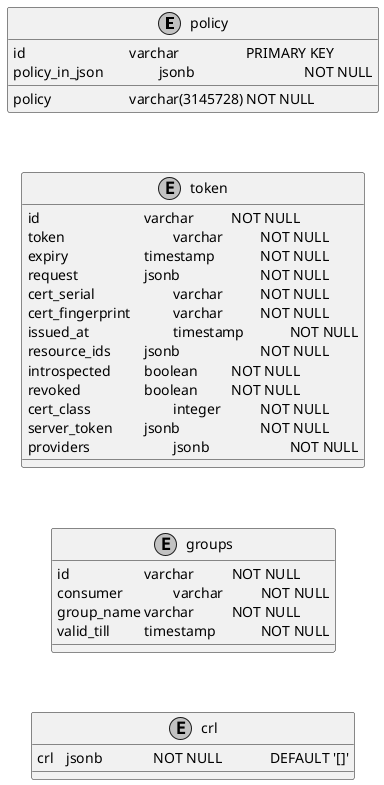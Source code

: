 @startuml
skinparam monochrome true

entity policy {
	id				varchar			PRIMARY KEY
	policy			varchar(3145728)	NOT NULL
	policy_in_json		jsonb				NOT NULL
}

entity token {
	id				varchar		NOT NULL
	token				varchar		NOT NULL
	expiry			timestamp		NOT NULL
	request			jsonb			NOT NULL
	cert_serial			varchar		NOT NULL
	cert_fingerprint		varchar		NOT NULL
	issued_at			timestamp		NOT NULL
	resource_ids		jsonb			NOT NULL
	introspected		boolean		NOT NULL
	revoked			boolean		NOT NULL
	cert_class			integer		NOT NULL
	server_token		jsonb			NOT NULL
	providers			jsonb			NOT NULL
}

entity groups {
	id			varchar		NOT NULL
	consumer		varchar		NOT NULL
	group_name	varchar		NOT NULL
	valid_till		timestamp		NOT NULL
}

entity crl {
	crl	jsonb		NOT NULL		DEFAULT '[]'
}

policy -[hidden]- token 
token -[hidden]- groups 
groups -[hidden]- crl
@enduml
